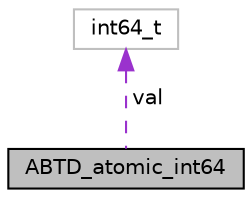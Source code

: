 digraph "ABTD_atomic_int64"
{
  edge [fontname="Helvetica",fontsize="10",labelfontname="Helvetica",labelfontsize="10"];
  node [fontname="Helvetica",fontsize="10",shape=record];
  Node1 [label="ABTD_atomic_int64",height=0.2,width=0.4,color="black", fillcolor="grey75", style="filled" fontcolor="black"];
  Node2 -> Node1 [dir="back",color="darkorchid3",fontsize="10",style="dashed",label=" val" ,fontname="Helvetica"];
  Node2 [label="int64_t",height=0.2,width=0.4,color="grey75", fillcolor="white", style="filled"];
}
